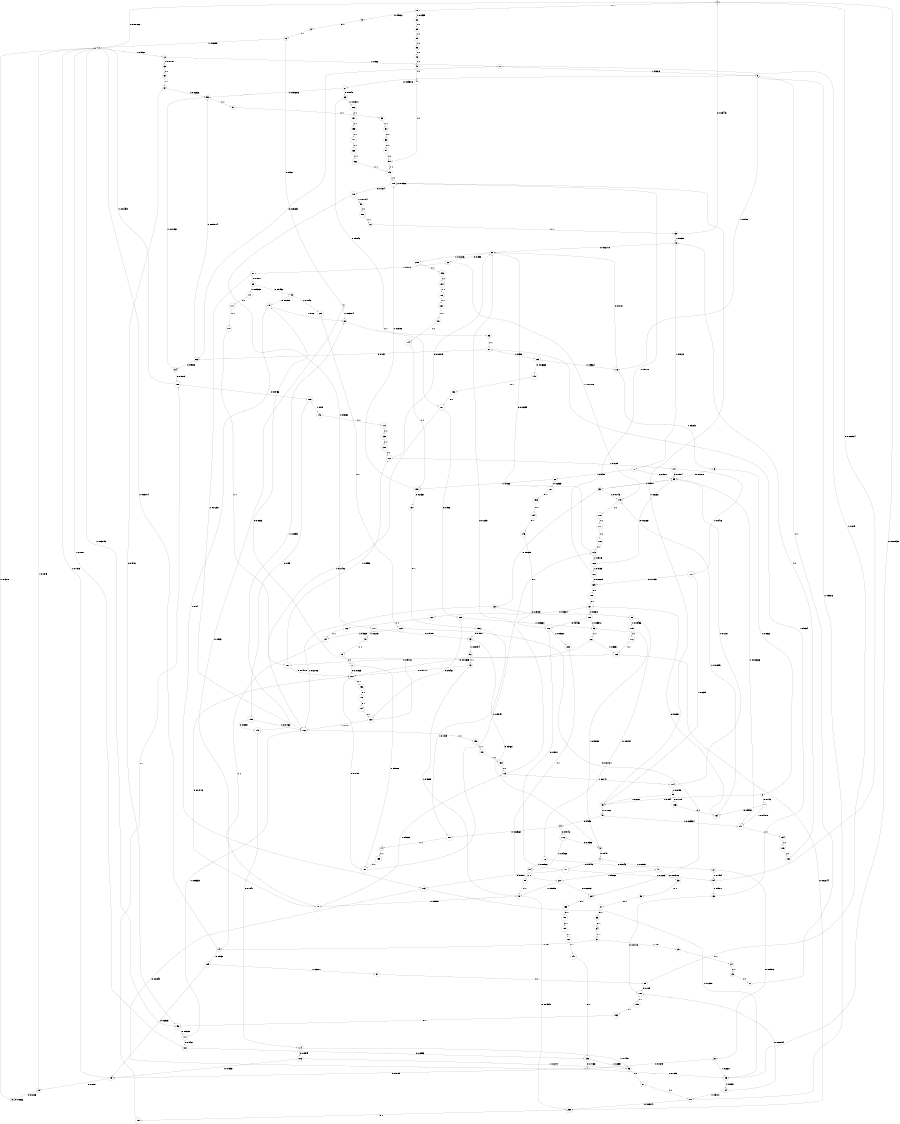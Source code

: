 digraph "ch1_random_source_L15" {
size = "6,8.5";
ratio = "fill";
node [shape = circle];
node [fontsize = 24];
edge [fontsize = 24];
0 -> 10 [label = "0: 1        "];
1 -> 0 [label = "0: 0.007882  "];
1 -> 12 [label = "1: 0.9921   "];
2 -> 77 [label = "0: 0.146    "];
2 -> 46 [label = "1: 0.854    "];
3 -> 13 [label = "0: 1        "];
4 -> 14 [label = "0: 0.963    "];
4 -> 89 [label = "1: 0.03704  "];
5 -> 67 [label = "0: 0.05916  "];
5 -> 16 [label = "1: 0.9408   "];
6 -> 35 [label = "0: 0.1078   "];
6 -> 2 [label = "1: 0.8922   "];
7 -> 19 [label = "0: 0.8105   "];
7 -> 95 [label = "1: 0.1895   "];
8 -> 8 [label = "0: 0.8622   "];
8 -> 1 [label = "1: 0.1378   "];
9 -> 3 [label = "0: 1        "];
10 -> 9 [label = "0: 0.9661   "];
10 -> 60 [label = "1: 0.0339   "];
11 -> 66 [label = "0: 0.03823  "];
11 -> 5 [label = "1: 0.9618   "];
12 -> 65 [label = "0: 0.01797  "];
12 -> 11 [label = "1: 0.982    "];
13 -> 4 [label = "0: 0.931    "];
13 -> 1 [label = "1: 0.06897  "];
14 -> 105 [label = "0: 0.963    "];
14 -> 1 [label = "1: 0.03704  "];
15 -> 149 [label = "0: 0.8158   "];
15 -> 128 [label = "1: 0.1842   "];
16 -> 28 [label = "0: 0.0727   "];
16 -> 6 [label = "1: 0.9273   "];
17 -> 5 [label = "1: 1        "];
18 -> 8 [label = "0: 0.8125   "];
18 -> 1 [label = "1: 0.1875   "];
19 -> 18 [label = "0: 0.8087   "];
19 -> 1 [label = "1: 0.1913   "];
20 -> 7 [label = "0: 0.7679   "];
20 -> 95 [label = "1: 0.2321   "];
21 -> 25 [label = "0: 0.9877   "];
21 -> 182 [label = "1: 0.01231  "];
22 -> 21 [label = "0: 0.9878   "];
22 -> 179 [label = "1: 0.01216  "];
23 -> 17 [label = "1: 1        "];
24 -> 23 [label = "1: 1        "];
25 -> 15 [label = "0: 0.9463   "];
25 -> 174 [label = "1: 0.05365  "];
26 -> 27 [label = "0: 0.9143   "];
26 -> 98 [label = "1: 0.08568  "];
27 -> 20 [label = "0: 0.8596   "];
27 -> 94 [label = "1: 0.1404   "];
28 -> 22 [label = "0: 0.988    "];
28 -> 205 [label = "1: 0.01203  "];
29 -> 24 [label = "1: 1        "];
30 -> 26 [label = "0: 0.9154   "];
30 -> 175 [label = "1: 0.08456  "];
31 -> 14 [label = "0: 0.5      "];
31 -> 29 [label = "1: 0.5      "];
32 -> 30 [label = "0: 0.9729   "];
32 -> 182 [label = "1: 0.02706  "];
33 -> 32 [label = "0: 0.9825   "];
33 -> 179 [label = "1: 0.01746  "];
34 -> 31 [label = "0: 1        "];
35 -> 33 [label = "0: 0.9977   "];
35 -> 141 [label = "1: 0.002326  "];
36 -> 34 [label = "0: 1        "];
37 -> 36 [label = "0: 1        "];
38 -> 37 [label = "0: 1        "];
39 -> 38 [label = "0: 1        "];
40 -> 39 [label = "0: 0.01316  "];
40 -> 207 [label = "1: 0.9868   "];
41 -> 101 [label = "0: 0.9416   "];
41 -> 40 [label = "1: 0.05837  "];
42 -> 41 [label = "0: 0.949    "];
42 -> 93 [label = "1: 0.05098  "];
43 -> 42 [label = "0: 0.9621   "];
43 -> 92 [label = "1: 0.03794  "];
44 -> 116 [label = "0: 0.9742   "];
44 -> 201 [label = "1: 0.02582  "];
45 -> 44 [label = "0: 0.996    "];
45 -> 141 [label = "1: 0.003964  "];
46 -> 45 [label = "0: 0.1768   "];
46 -> 119 [label = "1: 0.8232   "];
47 -> 50 [label = "1: 1        "];
48 -> 47 [label = "1: 1        "];
49 -> 48 [label = "1: 1        "];
50 -> 143 [label = "1: 1        "];
51 -> 50 [label = "1: 1        "];
52 -> 51 [label = "1: 1        "];
53 -> 49 [label = "1: 1        "];
54 -> 52 [label = "1: 1        "];
55 -> 53 [label = "1: 1        "];
56 -> 54 [label = "1: 1        "];
57 -> 56 [label = "1: 1        "];
58 -> 55 [label = "1: 1        "];
59 -> 57 [label = "1: 1        "];
60 -> 58 [label = "1: 1        "];
61 -> 145 [label = "0: 0.9767   "];
61 -> 59 [label = "1: 0.02326  "];
62 -> 61 [label = "0: 1        "];
63 -> 107 [label = "0: 0.9843   "];
63 -> 206 [label = "1: 0.01571  "];
64 -> 188 [label = "0: 0.9815   "];
64 -> 59 [label = "1: 0.01852  "];
65 -> 62 [label = "0: 1        "];
66 -> 64 [label = "0: 0.9908   "];
66 -> 59 [label = "1: 0.009174  "];
67 -> 63 [label = "0: 0.9948   "];
67 -> 59 [label = "1: 0.005208  "];
68 -> 181 [label = "0: 0.2333   "];
68 -> 138 [label = "1: 0.7667   "];
69 -> 0 [label = "0: 0.03448  "];
69 -> 76 [label = "1: 0.9655   "];
70 -> 35 [label = "0: 0.1571   "];
70 -> 68 [label = "1: 0.8429   "];
71 -> 202 [label = "0: 0.01923  "];
71 -> 198 [label = "1: 0.9808   "];
72 -> 69 [label = "1: 1        "];
73 -> 202 [label = "0: 0.01111  "];
73 -> 79 [label = "1: 0.9889   "];
74 -> 199 [label = "1: 1        "];
75 -> 71 [label = "1: 1        "];
76 -> 28 [label = "0: 0.02778  "];
76 -> 70 [label = "1: 0.9722   "];
77 -> 164 [label = "0: 0.9952   "];
77 -> 141 [label = "1: 0.004819  "];
78 -> 202 [label = "0: 0.04713  "];
78 -> 115 [label = "1: 0.9529   "];
79 -> 203 [label = "0: 0.04848  "];
79 -> 78 [label = "1: 0.9515   "];
80 -> 203 [label = "0: 0.03241  "];
80 -> 5 [label = "1: 0.9676   "];
81 -> 66 [label = "0: 0.042    "];
81 -> 123 [label = "1: 0.958    "];
82 -> 202 [label = "0: 0.01685  "];
82 -> 169 [label = "1: 0.9831   "];
83 -> 180 [label = "0: 0.0176   "];
83 -> 81 [label = "1: 0.9824   "];
84 -> 180 [label = "0: 0.02794  "];
84 -> 80 [label = "1: 0.9721   "];
85 -> 180 [label = "0: 0.125    "];
85 -> 11 [label = "1: 0.875    "];
86 -> 81 [label = "1: 1        "];
87 -> 80 [label = "1: 1        "];
88 -> 79 [label = "1: 1        "];
89 -> 86 [label = "1: 1        "];
90 -> 200 [label = "1: 1        "];
91 -> 75 [label = "1: 1        "];
92 -> 73 [label = "1: 1        "];
93 -> 82 [label = "1: 1        "];
94 -> 0 [label = "0: 0.002924  "];
94 -> 83 [label = "1: 0.9971   "];
95 -> 0 [label = "0: 0.007933  "];
95 -> 84 [label = "1: 0.9921   "];
96 -> 87 [label = "1: 1        "];
97 -> 85 [label = "1: 1        "];
98 -> 88 [label = "1: 1        "];
99 -> 165 [label = "0: 0.1719   "];
99 -> 46 [label = "1: 0.8281   "];
100 -> 112 [label = "0: 0.9463   "];
100 -> 93 [label = "1: 0.05372  "];
101 -> 113 [label = "0: 0.8977   "];
101 -> 94 [label = "1: 0.1023   "];
102 -> 135 [label = "0: 0.8993   "];
102 -> 1 [label = "1: 0.1007   "];
103 -> 76 [label = "1: 1        "];
104 -> 35 [label = "0: 0.1201   "];
104 -> 99 [label = "1: 0.8799   "];
105 -> 19 [label = "0: 0.6923   "];
105 -> 97 [label = "1: 0.3077   "];
106 -> 19 [label = "0: 0.7553   "];
106 -> 96 [label = "1: 0.2447   "];
107 -> 129 [label = "0: 0.986    "];
107 -> 182 [label = "1: 0.01402  "];
108 -> 131 [label = "0: 1        "];
109 -> 103 [label = "1: 1        "];
110 -> 133 [label = "1: 1        "];
111 -> 102 [label = "0: 0.9467   "];
111 -> 182 [label = "1: 0.05333  "];
112 -> 101 [label = "0: 0.9071   "];
112 -> 208 [label = "1: 0.09287  "];
113 -> 7 [label = "0: 0.8649   "];
113 -> 95 [label = "1: 0.1351   "];
114 -> 106 [label = "0: 0.8545   "];
114 -> 96 [label = "1: 0.1455   "];
115 -> 28 [label = "0: 0.1259   "];
115 -> 104 [label = "1: 0.8741   "];
116 -> 42 [label = "0: 0.9593   "];
116 -> 98 [label = "1: 0.04069  "];
117 -> 43 [label = "0: 0.9785   "];
117 -> 91 [label = "1: 0.0215   "];
118 -> 117 [label = "0: 0.9882   "];
118 -> 90 [label = "1: 0.01184  "];
119 -> 118 [label = "0: 0.1674   "];
119 -> 119 [label = "1: 0.8326   "];
120 -> 139 [label = "0: 0.1765   "];
120 -> 46 [label = "1: 0.8235   "];
121 -> 35 [label = "0: 0.1584   "];
121 -> 120 [label = "1: 0.8416   "];
122 -> 28 [label = "0: 0.08046  "];
122 -> 121 [label = "1: 0.9195   "];
123 -> 140 [label = "0: 0.06363  "];
123 -> 16 [label = "1: 0.9364   "];
124 -> 78 [label = "1: 1        "];
125 -> 204 [label = "0: 0.01724  "];
125 -> 124 [label = "1: 0.9828   "];
126 -> 124 [label = "1: 1        "];
127 -> 126 [label = "1: 1        "];
128 -> 125 [label = "1: 1        "];
129 -> 160 [label = "0: 0.9431   "];
129 -> 93 [label = "1: 0.05687  "];
130 -> 122 [label = "1: 1        "];
131 -> 100 [label = "0: 0.9672   "];
131 -> 127 [label = "1: 0.03277  "];
132 -> 107 [label = "0: 1        "];
133 -> 130 [label = "1: 1        "];
134 -> 109 [label = "1: 1        "];
135 -> 7 [label = "0: 0.7463   "];
135 -> 96 [label = "1: 0.2537   "];
136 -> 43 [label = "0: 0.8571   "];
136 -> 201 [label = "1: 0.1429   "];
137 -> 136 [label = "0: 1        "];
138 -> 137 [label = "0: 0.2692   "];
138 -> 119 [label = "1: 0.7308   "];
139 -> 108 [label = "0: 1        "];
140 -> 132 [label = "0: 1        "];
141 -> 134 [label = "1: 1        "];
142 -> 110 [label = "1: 1        "];
143 -> 119 [label = "1: 1        "];
144 -> 138 [label = "1: 1        "];
145 -> 111 [label = "0: 0.9615   "];
145 -> 1 [label = "1: 0.03846  "];
146 -> 112 [label = "0: 1        "];
147 -> 135 [label = "0: 1        "];
148 -> 114 [label = "0: 0.7941   "];
148 -> 89 [label = "1: 0.2059   "];
149 -> 113 [label = "0: 0.84     "];
149 -> 89 [label = "1: 0.16     "];
150 -> 115 [label = "1: 1        "];
151 -> 144 [label = "1: 1        "];
152 -> 143 [label = "1: 1        "];
153 -> 145 [label = "0: 1        "];
154 -> 146 [label = "0: 1        "];
155 -> 153 [label = "0: 1        "];
156 -> 154 [label = "0: 1        "];
157 -> 150 [label = "1: 1        "];
158 -> 157 [label = "1: 1        "];
159 -> 148 [label = "0: 0.9257   "];
159 -> 182 [label = "1: 0.07432  "];
160 -> 149 [label = "0: 0.8923   "];
160 -> 182 [label = "1: 0.1077   "];
161 -> 147 [label = "0: 1        "];
162 -> 151 [label = "1: 1        "];
163 -> 152 [label = "1: 1        "];
164 -> 131 [label = "0: 0.9831   "];
164 -> 179 [label = "1: 0.01695  "];
165 -> 164 [label = "0: 1        "];
166 -> 139 [label = "0: 0.08219  "];
166 -> 119 [label = "1: 0.9178   "];
167 -> 202 [label = "0: 0.04018  "];
167 -> 122 [label = "1: 0.9598   "];
168 -> 35 [label = "0: 0.02667  "];
168 -> 166 [label = "1: 0.9733   "];
169 -> 203 [label = "0: 0.02844  "];
169 -> 167 [label = "1: 0.9716   "];
170 -> 167 [label = "1: 1        "];
171 -> 170 [label = "1: 1        "];
172 -> 169 [label = "1: 1        "];
173 -> 28 [label = "0: 0.08235  "];
173 -> 168 [label = "1: 0.9176   "];
174 -> 171 [label = "1: 1        "];
175 -> 172 [label = "1: 1        "];
176 -> 173 [label = "1: 1        "];
177 -> 176 [label = "1: 1        "];
178 -> 177 [label = "1: 1        "];
179 -> 178 [label = "1: 1        "];
180 -> 155 [label = "0: 1        "];
181 -> 156 [label = "0: 1        "];
182 -> 158 [label = "1: 1        "];
183 -> 159 [label = "0: 0.95     "];
183 -> 142 [label = "1: 0.05     "];
184 -> 160 [label = "0: 1        "];
185 -> 161 [label = "0: 1        "];
186 -> 162 [label = "1: 1        "];
187 -> 163 [label = "1: 1        "];
188 -> 183 [label = "0: 0.9756   "];
188 -> 1 [label = "1: 0.02439  "];
189 -> 184 [label = "0: 1        "];
190 -> 185 [label = "0: 1        "];
191 -> 188 [label = "0: 1        "];
192 -> 189 [label = "0: 1        "];
193 -> 190 [label = "0: 1        "];
194 -> 186 [label = "1: 1        "];
195 -> 187 [label = "1: 1        "];
196 -> 194 [label = "1: 1        "];
197 -> 195 [label = "1: 1        "];
198 -> 202 [label = "0: 0.0155   "];
198 -> 173 [label = "1: 0.9845   "];
199 -> 198 [label = "1: 1        "];
200 -> 72 [label = "1: 1        "];
201 -> 74 [label = "1: 1        "];
202 -> 192 [label = "0: 1        "];
203 -> 191 [label = "0: 1        "];
204 -> 193 [label = "0: 1        "];
205 -> 196 [label = "1: 1        "];
206 -> 197 [label = "1: 1        "];
207 -> 204 [label = "0: 0.02073  "];
207 -> 79 [label = "1: 0.9793   "];
208 -> 207 [label = "1: 1        "];
}